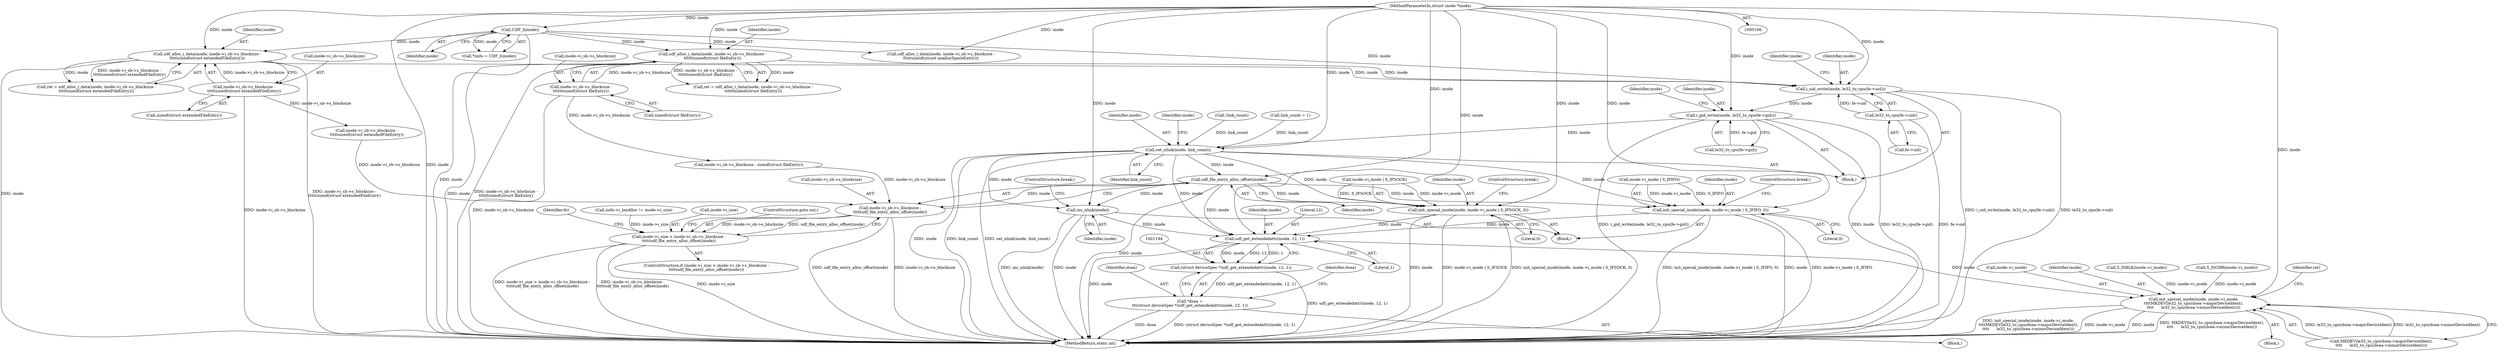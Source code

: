 digraph "0_linux_e159332b9af4b04d882dbcfe1bb0117f0a6d4b58@API" {
"1000591" [label="(Call,i_uid_write(inode, le32_to_cpu(fe->uid)))"];
"1000120" [label="(Call,UDF_I(inode))"];
"1000107" [label="(MethodParameterIn,struct inode *inode)"];
"1000423" [label="(Call,udf_alloc_i_data(inode, inode->i_sb->s_blocksize -\n\t\t\t\t\tsizeof(struct extendedFileEntry)))"];
"1000425" [label="(Call,inode->i_sb->s_blocksize -\n\t\t\t\t\tsizeof(struct extendedFileEntry))"];
"1000479" [label="(Call,udf_alloc_i_data(inode, inode->i_sb->s_blocksize -\n\t\t\t\t\t\tsizeof(struct fileEntry)))"];
"1000481" [label="(Call,inode->i_sb->s_blocksize -\n\t\t\t\t\t\tsizeof(struct fileEntry))"];
"1000593" [label="(Call,le32_to_cpu(fe->uid))"];
"1000625" [label="(Call,i_gid_write(inode, le32_to_cpu(fe->gid)))"];
"1000743" [label="(Call,set_nlink(inode, link_count))"];
"1001019" [label="(Call,udf_file_entry_alloc_offset(inode))"];
"1001013" [label="(Call,inode->i_sb->s_blocksize -\n\t\t\t\t\tudf_file_entry_alloc_offset(inode))"];
"1001009" [label="(Call,inode->i_size > inode->i_sb->s_blocksize -\n\t\t\t\t\tudf_file_entry_alloc_offset(inode))"];
"1001047" [label="(Call,inc_nlink(inode))"];
"1001195" [label="(Call,udf_get_extendedattr(inode, 12, 1))"];
"1001193" [label="(Call,(struct deviceSpec *)udf_get_extendedattr(inode, 12, 1))"];
"1001191" [label="(Call,*dsea =\n\t\t\t(struct deviceSpec *)udf_get_extendedattr(inode, 12, 1))"];
"1001202" [label="(Call,init_special_inode(inode, inode->i_mode,\n\t\t\t\tMKDEV(le32_to_cpu(dsea->majorDeviceIdent),\n\t\t\t\t      le32_to_cpu(dsea->minorDeviceIdent))))"];
"1001110" [label="(Call,init_special_inode(inode, inode->i_mode | S_IFIFO, 0))"];
"1001120" [label="(Call,init_special_inode(inode, inode->i_mode | S_IFSOCK, 0))"];
"1000424" [label="(Identifier,inode)"];
"1001195" [label="(Call,udf_get_extendedattr(inode, 12, 1))"];
"1001010" [label="(Call,inode->i_size)"];
"1000487" [label="(Call,sizeof(struct fileEntry))"];
"1000118" [label="(Call,*iinfo = UDF_I(inode))"];
"1000481" [label="(Call,inode->i_sb->s_blocksize -\n\t\t\t\t\t\tsizeof(struct fileEntry))"];
"1000744" [label="(Identifier,inode)"];
"1000594" [label="(Call,fe->uid)"];
"1000426" [label="(Call,inode->i_sb->s_blocksize)"];
"1000482" [label="(Call,inode->i_sb->s_blocksize)"];
"1001196" [label="(Identifier,inode)"];
"1001019" [label="(Call,udf_file_entry_alloc_offset(inode))"];
"1001219" [label="(Identifier,ret)"];
"1001112" [label="(Call,inode->i_mode | S_IFIFO)"];
"1001013" [label="(Call,inode->i_sb->s_blocksize -\n\t\t\t\t\tudf_file_entry_alloc_offset(inode))"];
"1001021" [label="(ControlStructure,goto out;)"];
"1000636" [label="(Identifier,inode)"];
"1001197" [label="(Literal,12)"];
"1001191" [label="(Call,*dsea =\n\t\t\t(struct deviceSpec *)udf_get_extendedattr(inode, 12, 1))"];
"1001028" [label="(Block,)"];
"1001025" [label="(Identifier,fe)"];
"1000748" [label="(Identifier,inode)"];
"1000477" [label="(Call,ret = udf_alloc_i_data(inode, inode->i_sb->s_blocksize -\n\t\t\t\t\t\tsizeof(struct fileEntry)))"];
"1000591" [label="(Call,i_uid_write(inode, le32_to_cpu(fe->uid)))"];
"1000479" [label="(Call,udf_alloc_i_data(inode, inode->i_sb->s_blocksize -\n\t\t\t\t\t\tsizeof(struct fileEntry)))"];
"1001200" [label="(Identifier,dsea)"];
"1000423" [label="(Call,udf_alloc_i_data(inode, inode->i_sb->s_blocksize -\n\t\t\t\t\tsizeof(struct extendedFileEntry)))"];
"1001204" [label="(Call,inode->i_mode)"];
"1001111" [label="(Identifier,inode)"];
"1001202" [label="(Call,init_special_inode(inode, inode->i_mode,\n\t\t\t\tMKDEV(le32_to_cpu(dsea->majorDeviceIdent),\n\t\t\t\t      le32_to_cpu(dsea->minorDeviceIdent))))"];
"1000120" [label="(Call,UDF_I(inode))"];
"1001201" [label="(Block,)"];
"1001203" [label="(Identifier,inode)"];
"1000431" [label="(Call,sizeof(struct extendedFileEntry))"];
"1001198" [label="(Literal,1)"];
"1001226" [label="(MethodReturn,static int)"];
"1000504" [label="(Call,inode->i_sb->s_blocksize - sizeof(struct fileEntry))"];
"1001127" [label="(Literal,0)"];
"1001122" [label="(Call,inode->i_mode | S_IFSOCK)"];
"1000480" [label="(Identifier,inode)"];
"1001009" [label="(Call,inode->i_size > inode->i_sb->s_blocksize -\n\t\t\t\t\tudf_file_entry_alloc_offset(inode))"];
"1000448" [label="(Call,inode->i_sb->s_blocksize -\n\t\t\t\t\tsizeof(struct extendedFileEntry))"];
"1001048" [label="(Identifier,inode)"];
"1001207" [label="(Call,MKDEV(le32_to_cpu(dsea->majorDeviceIdent),\n\t\t\t\t      le32_to_cpu(dsea->minorDeviceIdent)))"];
"1000602" [label="(Identifier,inode)"];
"1000593" [label="(Call,le32_to_cpu(fe->uid))"];
"1000728" [label="(Call,!link_count)"];
"1001118" [label="(ControlStructure,break;)"];
"1001192" [label="(Identifier,dsea)"];
"1001020" [label="(Identifier,inode)"];
"1001121" [label="(Identifier,inode)"];
"1001014" [label="(Call,inode->i_sb->s_blocksize)"];
"1001000" [label="(Call,iinfo->i_lenAlloc != inode->i_size)"];
"1000627" [label="(Call,le32_to_cpu(fe->gid))"];
"1001008" [label="(ControlStructure,if (inode->i_size > inode->i_sb->s_blocksize -\n\t\t\t\t\tudf_file_entry_alloc_offset(inode)))"];
"1001128" [label="(ControlStructure,break;)"];
"1001120" [label="(Call,init_special_inode(inode, inode->i_mode | S_IFSOCK, 0))"];
"1000740" [label="(Call,link_count = 1)"];
"1000743" [label="(Call,set_nlink(inode, link_count))"];
"1000107" [label="(MethodParameterIn,struct inode *inode)"];
"1000421" [label="(Call,ret = udf_alloc_i_data(inode, inode->i_sb->s_blocksize -\n\t\t\t\t\tsizeof(struct extendedFileEntry)))"];
"1001110" [label="(Call,init_special_inode(inode, inode->i_mode | S_IFIFO, 0))"];
"1000547" [label="(Call,udf_alloc_i_data(inode, inode->i_sb->s_blocksize -\n\t\t\t\t\tsizeof(struct unallocSpaceEntry)))"];
"1000109" [label="(Block,)"];
"1000592" [label="(Identifier,inode)"];
"1000425" [label="(Call,inode->i_sb->s_blocksize -\n\t\t\t\t\tsizeof(struct extendedFileEntry))"];
"1000626" [label="(Identifier,inode)"];
"1001049" [label="(ControlStructure,break;)"];
"1001185" [label="(Call,S_ISBLK(inode->i_mode))"];
"1001193" [label="(Call,(struct deviceSpec *)udf_get_extendedattr(inode, 12, 1))"];
"1001181" [label="(Call,S_ISCHR(inode->i_mode))"];
"1000625" [label="(Call,i_gid_write(inode, le32_to_cpu(fe->gid)))"];
"1001117" [label="(Literal,0)"];
"1001189" [label="(Block,)"];
"1000121" [label="(Identifier,inode)"];
"1001047" [label="(Call,inc_nlink(inode))"];
"1000745" [label="(Identifier,link_count)"];
"1000591" -> "1000109"  [label="AST: "];
"1000591" -> "1000593"  [label="CFG: "];
"1000592" -> "1000591"  [label="AST: "];
"1000593" -> "1000591"  [label="AST: "];
"1000602" -> "1000591"  [label="CFG: "];
"1000591" -> "1001226"  [label="DDG: i_uid_write(inode, le32_to_cpu(fe->uid))"];
"1000591" -> "1001226"  [label="DDG: le32_to_cpu(fe->uid)"];
"1000120" -> "1000591"  [label="DDG: inode"];
"1000423" -> "1000591"  [label="DDG: inode"];
"1000479" -> "1000591"  [label="DDG: inode"];
"1000107" -> "1000591"  [label="DDG: inode"];
"1000593" -> "1000591"  [label="DDG: fe->uid"];
"1000591" -> "1000625"  [label="DDG: inode"];
"1000120" -> "1000118"  [label="AST: "];
"1000120" -> "1000121"  [label="CFG: "];
"1000121" -> "1000120"  [label="AST: "];
"1000118" -> "1000120"  [label="CFG: "];
"1000120" -> "1001226"  [label="DDG: inode"];
"1000120" -> "1000118"  [label="DDG: inode"];
"1000107" -> "1000120"  [label="DDG: inode"];
"1000120" -> "1000423"  [label="DDG: inode"];
"1000120" -> "1000479"  [label="DDG: inode"];
"1000120" -> "1000547"  [label="DDG: inode"];
"1000107" -> "1000106"  [label="AST: "];
"1000107" -> "1001226"  [label="DDG: inode"];
"1000107" -> "1000423"  [label="DDG: inode"];
"1000107" -> "1000479"  [label="DDG: inode"];
"1000107" -> "1000547"  [label="DDG: inode"];
"1000107" -> "1000625"  [label="DDG: inode"];
"1000107" -> "1000743"  [label="DDG: inode"];
"1000107" -> "1001019"  [label="DDG: inode"];
"1000107" -> "1001047"  [label="DDG: inode"];
"1000107" -> "1001110"  [label="DDG: inode"];
"1000107" -> "1001120"  [label="DDG: inode"];
"1000107" -> "1001195"  [label="DDG: inode"];
"1000107" -> "1001202"  [label="DDG: inode"];
"1000423" -> "1000421"  [label="AST: "];
"1000423" -> "1000425"  [label="CFG: "];
"1000424" -> "1000423"  [label="AST: "];
"1000425" -> "1000423"  [label="AST: "];
"1000421" -> "1000423"  [label="CFG: "];
"1000423" -> "1001226"  [label="DDG: inode->i_sb->s_blocksize -\n\t\t\t\t\tsizeof(struct extendedFileEntry)"];
"1000423" -> "1001226"  [label="DDG: inode"];
"1000423" -> "1000421"  [label="DDG: inode"];
"1000423" -> "1000421"  [label="DDG: inode->i_sb->s_blocksize -\n\t\t\t\t\tsizeof(struct extendedFileEntry)"];
"1000425" -> "1000423"  [label="DDG: inode->i_sb->s_blocksize"];
"1000425" -> "1000431"  [label="CFG: "];
"1000426" -> "1000425"  [label="AST: "];
"1000431" -> "1000425"  [label="AST: "];
"1000425" -> "1001226"  [label="DDG: inode->i_sb->s_blocksize"];
"1000425" -> "1000448"  [label="DDG: inode->i_sb->s_blocksize"];
"1000479" -> "1000477"  [label="AST: "];
"1000479" -> "1000481"  [label="CFG: "];
"1000480" -> "1000479"  [label="AST: "];
"1000481" -> "1000479"  [label="AST: "];
"1000477" -> "1000479"  [label="CFG: "];
"1000479" -> "1001226"  [label="DDG: inode"];
"1000479" -> "1001226"  [label="DDG: inode->i_sb->s_blocksize -\n\t\t\t\t\t\tsizeof(struct fileEntry)"];
"1000479" -> "1000477"  [label="DDG: inode"];
"1000479" -> "1000477"  [label="DDG: inode->i_sb->s_blocksize -\n\t\t\t\t\t\tsizeof(struct fileEntry)"];
"1000481" -> "1000479"  [label="DDG: inode->i_sb->s_blocksize"];
"1000481" -> "1000487"  [label="CFG: "];
"1000482" -> "1000481"  [label="AST: "];
"1000487" -> "1000481"  [label="AST: "];
"1000481" -> "1001226"  [label="DDG: inode->i_sb->s_blocksize"];
"1000481" -> "1000504"  [label="DDG: inode->i_sb->s_blocksize"];
"1000593" -> "1000594"  [label="CFG: "];
"1000594" -> "1000593"  [label="AST: "];
"1000593" -> "1001226"  [label="DDG: fe->uid"];
"1000625" -> "1000109"  [label="AST: "];
"1000625" -> "1000627"  [label="CFG: "];
"1000626" -> "1000625"  [label="AST: "];
"1000627" -> "1000625"  [label="AST: "];
"1000636" -> "1000625"  [label="CFG: "];
"1000625" -> "1001226"  [label="DDG: inode"];
"1000625" -> "1001226"  [label="DDG: le32_to_cpu(fe->gid)"];
"1000625" -> "1001226"  [label="DDG: i_gid_write(inode, le32_to_cpu(fe->gid))"];
"1000627" -> "1000625"  [label="DDG: fe->gid"];
"1000625" -> "1000743"  [label="DDG: inode"];
"1000743" -> "1000109"  [label="AST: "];
"1000743" -> "1000745"  [label="CFG: "];
"1000744" -> "1000743"  [label="AST: "];
"1000745" -> "1000743"  [label="AST: "];
"1000748" -> "1000743"  [label="CFG: "];
"1000743" -> "1001226"  [label="DDG: inode"];
"1000743" -> "1001226"  [label="DDG: link_count"];
"1000743" -> "1001226"  [label="DDG: set_nlink(inode, link_count)"];
"1000728" -> "1000743"  [label="DDG: link_count"];
"1000740" -> "1000743"  [label="DDG: link_count"];
"1000743" -> "1001019"  [label="DDG: inode"];
"1000743" -> "1001047"  [label="DDG: inode"];
"1000743" -> "1001110"  [label="DDG: inode"];
"1000743" -> "1001120"  [label="DDG: inode"];
"1000743" -> "1001195"  [label="DDG: inode"];
"1001019" -> "1001013"  [label="AST: "];
"1001019" -> "1001020"  [label="CFG: "];
"1001020" -> "1001019"  [label="AST: "];
"1001013" -> "1001019"  [label="CFG: "];
"1001019" -> "1001226"  [label="DDG: inode"];
"1001019" -> "1001013"  [label="DDG: inode"];
"1001019" -> "1001047"  [label="DDG: inode"];
"1001019" -> "1001110"  [label="DDG: inode"];
"1001019" -> "1001120"  [label="DDG: inode"];
"1001019" -> "1001195"  [label="DDG: inode"];
"1001013" -> "1001009"  [label="AST: "];
"1001014" -> "1001013"  [label="AST: "];
"1001009" -> "1001013"  [label="CFG: "];
"1001013" -> "1001226"  [label="DDG: udf_file_entry_alloc_offset(inode)"];
"1001013" -> "1001226"  [label="DDG: inode->i_sb->s_blocksize"];
"1001013" -> "1001009"  [label="DDG: inode->i_sb->s_blocksize"];
"1001013" -> "1001009"  [label="DDG: udf_file_entry_alloc_offset(inode)"];
"1000448" -> "1001013"  [label="DDG: inode->i_sb->s_blocksize"];
"1000504" -> "1001013"  [label="DDG: inode->i_sb->s_blocksize"];
"1001009" -> "1001008"  [label="AST: "];
"1001010" -> "1001009"  [label="AST: "];
"1001021" -> "1001009"  [label="CFG: "];
"1001025" -> "1001009"  [label="CFG: "];
"1001009" -> "1001226"  [label="DDG: inode->i_size > inode->i_sb->s_blocksize -\n\t\t\t\t\tudf_file_entry_alloc_offset(inode)"];
"1001009" -> "1001226"  [label="DDG: inode->i_sb->s_blocksize -\n\t\t\t\t\tudf_file_entry_alloc_offset(inode)"];
"1001009" -> "1001226"  [label="DDG: inode->i_size"];
"1001000" -> "1001009"  [label="DDG: inode->i_size"];
"1001047" -> "1001028"  [label="AST: "];
"1001047" -> "1001048"  [label="CFG: "];
"1001048" -> "1001047"  [label="AST: "];
"1001049" -> "1001047"  [label="CFG: "];
"1001047" -> "1001226"  [label="DDG: inc_nlink(inode)"];
"1001047" -> "1001226"  [label="DDG: inode"];
"1001047" -> "1001195"  [label="DDG: inode"];
"1001195" -> "1001193"  [label="AST: "];
"1001195" -> "1001198"  [label="CFG: "];
"1001196" -> "1001195"  [label="AST: "];
"1001197" -> "1001195"  [label="AST: "];
"1001198" -> "1001195"  [label="AST: "];
"1001193" -> "1001195"  [label="CFG: "];
"1001195" -> "1001226"  [label="DDG: inode"];
"1001195" -> "1001193"  [label="DDG: inode"];
"1001195" -> "1001193"  [label="DDG: 12"];
"1001195" -> "1001193"  [label="DDG: 1"];
"1001120" -> "1001195"  [label="DDG: inode"];
"1001110" -> "1001195"  [label="DDG: inode"];
"1001195" -> "1001202"  [label="DDG: inode"];
"1001193" -> "1001191"  [label="AST: "];
"1001194" -> "1001193"  [label="AST: "];
"1001191" -> "1001193"  [label="CFG: "];
"1001193" -> "1001226"  [label="DDG: udf_get_extendedattr(inode, 12, 1)"];
"1001193" -> "1001191"  [label="DDG: udf_get_extendedattr(inode, 12, 1)"];
"1001191" -> "1001189"  [label="AST: "];
"1001192" -> "1001191"  [label="AST: "];
"1001200" -> "1001191"  [label="CFG: "];
"1001191" -> "1001226"  [label="DDG: dsea"];
"1001191" -> "1001226"  [label="DDG: (struct deviceSpec *)udf_get_extendedattr(inode, 12, 1)"];
"1001202" -> "1001201"  [label="AST: "];
"1001202" -> "1001207"  [label="CFG: "];
"1001203" -> "1001202"  [label="AST: "];
"1001204" -> "1001202"  [label="AST: "];
"1001207" -> "1001202"  [label="AST: "];
"1001219" -> "1001202"  [label="CFG: "];
"1001202" -> "1001226"  [label="DDG: init_special_inode(inode, inode->i_mode,\n\t\t\t\tMKDEV(le32_to_cpu(dsea->majorDeviceIdent),\n\t\t\t\t      le32_to_cpu(dsea->minorDeviceIdent)))"];
"1001202" -> "1001226"  [label="DDG: inode->i_mode"];
"1001202" -> "1001226"  [label="DDG: inode"];
"1001202" -> "1001226"  [label="DDG: MKDEV(le32_to_cpu(dsea->majorDeviceIdent),\n\t\t\t\t      le32_to_cpu(dsea->minorDeviceIdent))"];
"1001185" -> "1001202"  [label="DDG: inode->i_mode"];
"1001181" -> "1001202"  [label="DDG: inode->i_mode"];
"1001207" -> "1001202"  [label="DDG: le32_to_cpu(dsea->majorDeviceIdent)"];
"1001207" -> "1001202"  [label="DDG: le32_to_cpu(dsea->minorDeviceIdent)"];
"1001110" -> "1001028"  [label="AST: "];
"1001110" -> "1001117"  [label="CFG: "];
"1001111" -> "1001110"  [label="AST: "];
"1001112" -> "1001110"  [label="AST: "];
"1001117" -> "1001110"  [label="AST: "];
"1001118" -> "1001110"  [label="CFG: "];
"1001110" -> "1001226"  [label="DDG: init_special_inode(inode, inode->i_mode | S_IFIFO, 0)"];
"1001110" -> "1001226"  [label="DDG: inode"];
"1001110" -> "1001226"  [label="DDG: inode->i_mode | S_IFIFO"];
"1001112" -> "1001110"  [label="DDG: inode->i_mode"];
"1001112" -> "1001110"  [label="DDG: S_IFIFO"];
"1001120" -> "1001028"  [label="AST: "];
"1001120" -> "1001127"  [label="CFG: "];
"1001121" -> "1001120"  [label="AST: "];
"1001122" -> "1001120"  [label="AST: "];
"1001127" -> "1001120"  [label="AST: "];
"1001128" -> "1001120"  [label="CFG: "];
"1001120" -> "1001226"  [label="DDG: inode"];
"1001120" -> "1001226"  [label="DDG: inode->i_mode | S_IFSOCK"];
"1001120" -> "1001226"  [label="DDG: init_special_inode(inode, inode->i_mode | S_IFSOCK, 0)"];
"1001122" -> "1001120"  [label="DDG: inode->i_mode"];
"1001122" -> "1001120"  [label="DDG: S_IFSOCK"];
}
